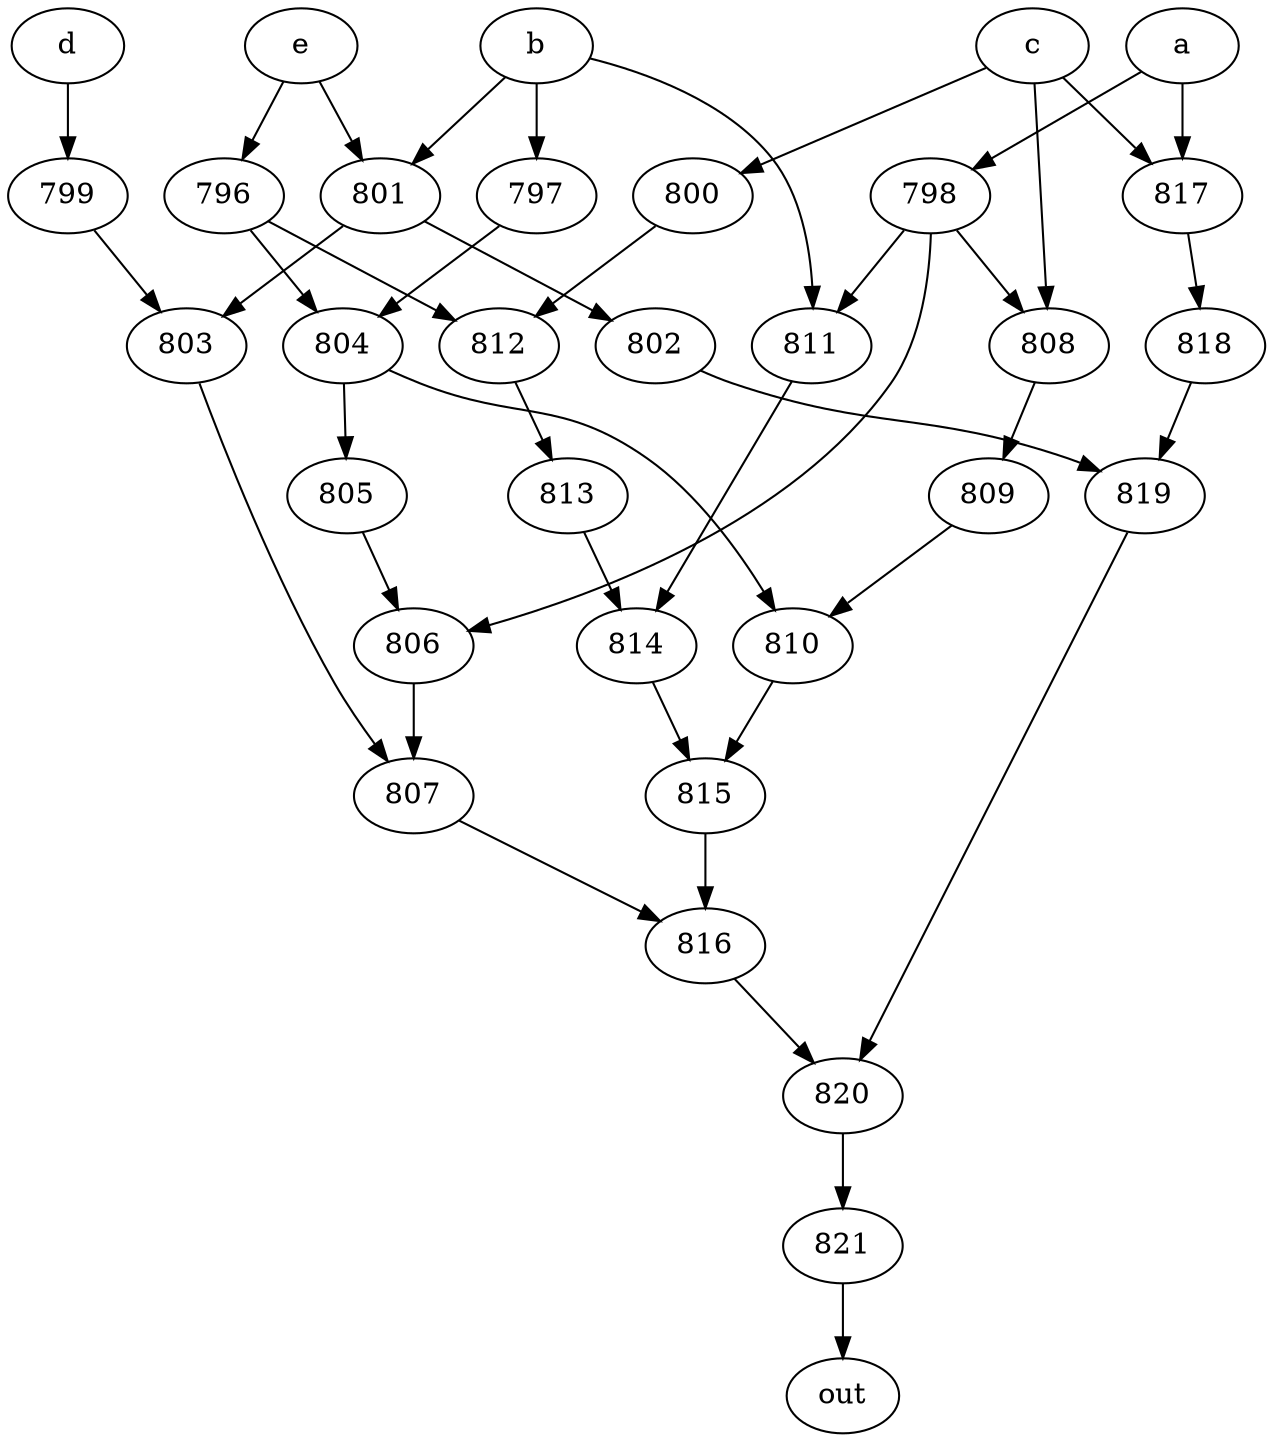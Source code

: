 strict digraph "" {
	821 -> out;
	a -> 798;
	a -> 817;
	798 -> 806;
	798 -> 808;
	798 -> 811;
	817 -> 818;
	806 -> 807;
	808 -> 809;
	811 -> 814;
	818 -> 819;
	b -> 811;
	b -> 797;
	b -> 801;
	797 -> 804;
	801 -> 802;
	801 -> 803;
	804 -> 805;
	804 -> 810;
	802 -> 819;
	803 -> 807;
	814 -> 815;
	c -> 817;
	c -> 808;
	c -> 800;
	800 -> 812;
	812 -> 813;
	809 -> 810;
	d -> 799;
	799 -> 803;
	e -> 801;
	e -> 796;
	796 -> 804;
	796 -> 812;
	805 -> 806;
	810 -> 815;
	813 -> 814;
	807 -> 816;
	819 -> 820;
	820 -> 821;
	816 -> 820;
	815 -> 816;
}
